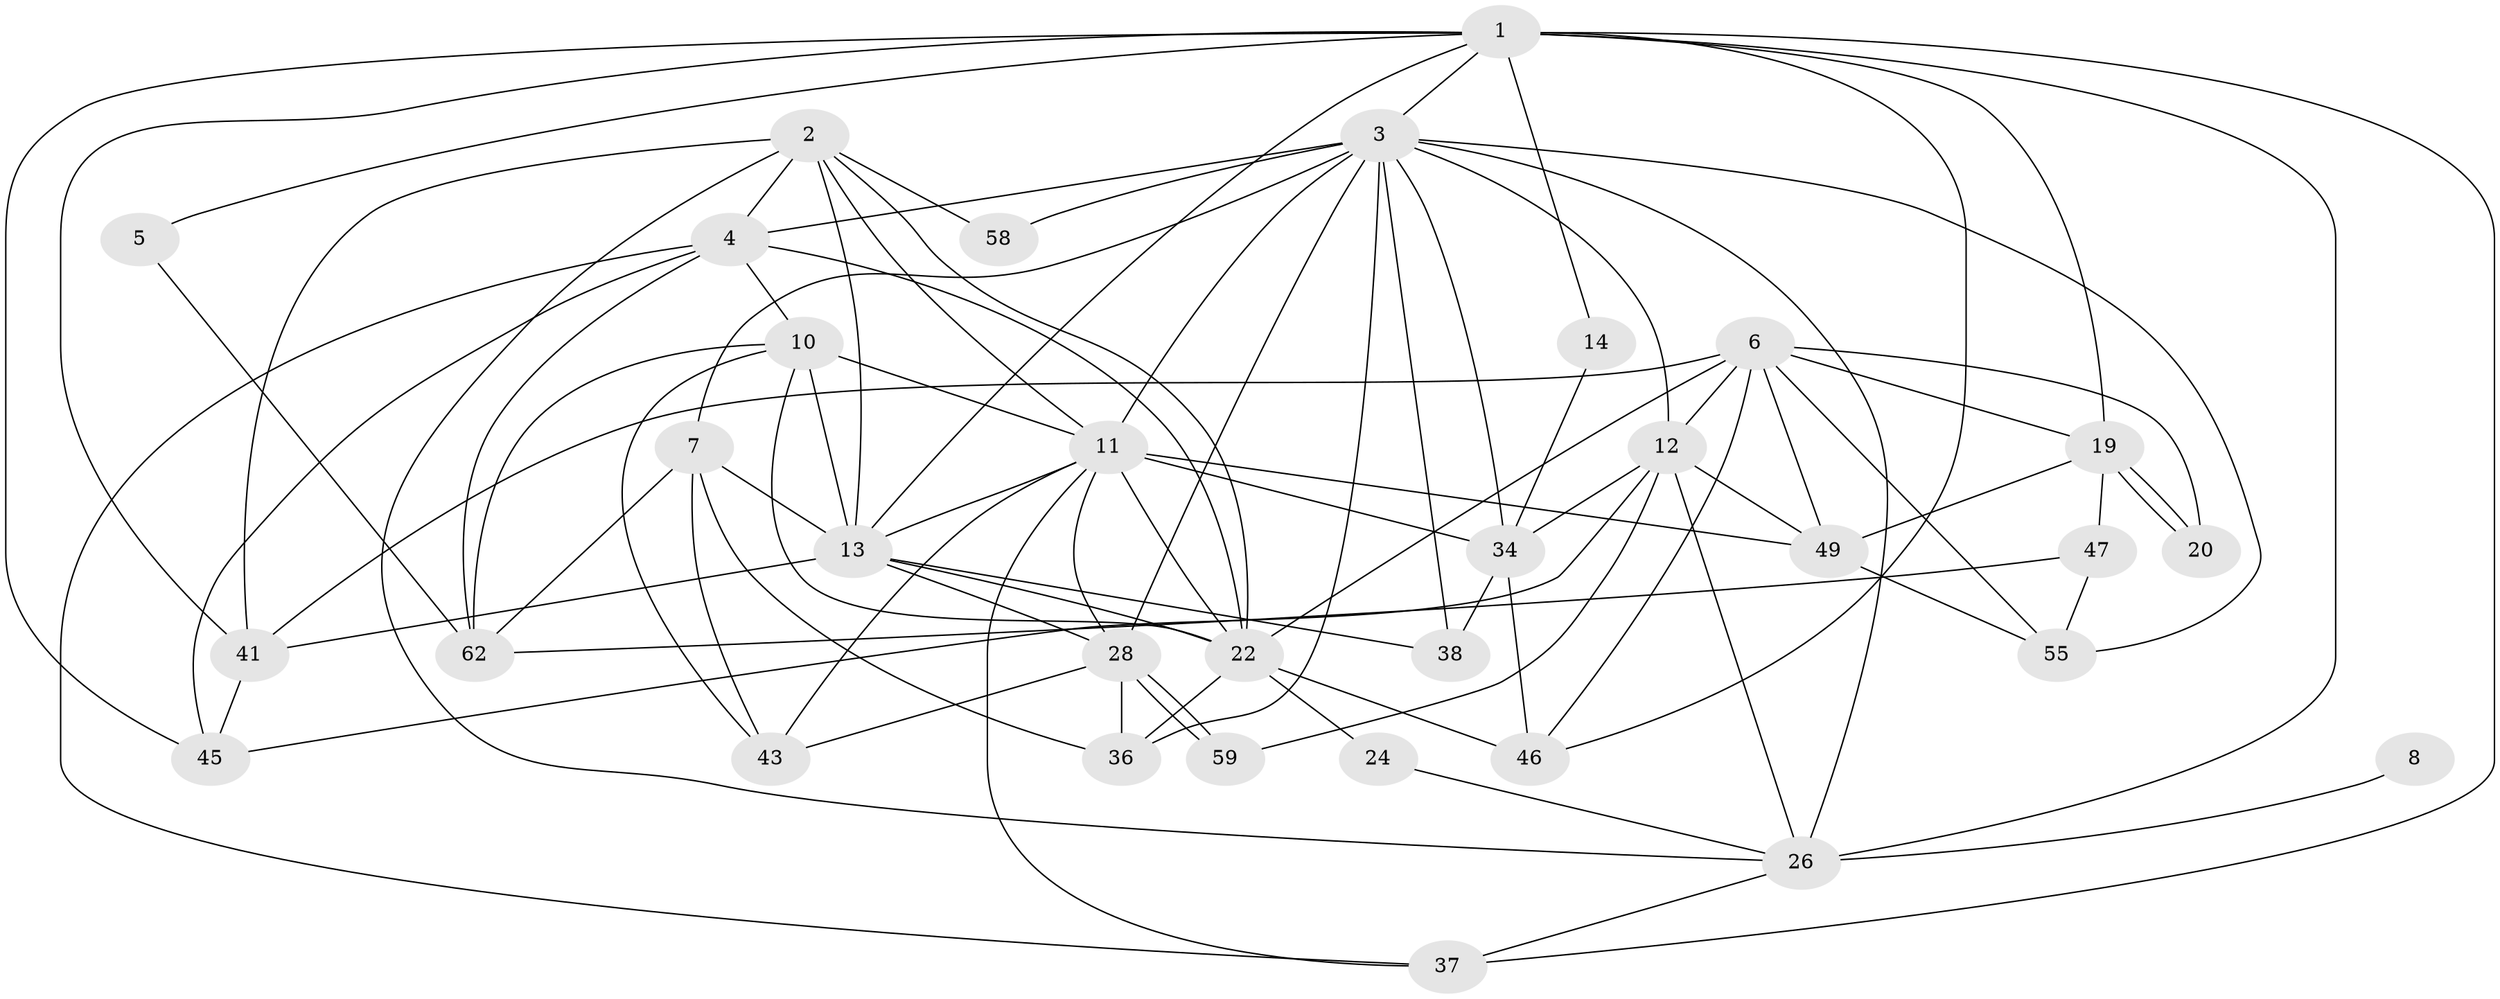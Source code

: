 // original degree distribution, {2: 0.15151515151515152, 3: 0.22727272727272727, 6: 0.15151515151515152, 4: 0.2727272727272727, 5: 0.18181818181818182, 7: 0.015151515151515152}
// Generated by graph-tools (version 1.1) at 2025/15/03/09/25 04:15:12]
// undirected, 33 vertices, 88 edges
graph export_dot {
graph [start="1"]
  node [color=gray90,style=filled];
  1 [super="+9"];
  2 [super="+50"];
  3 [super="+21+17"];
  4 [super="+23"];
  5;
  6 [super="+66+29"];
  7 [super="+15"];
  8;
  10 [super="+52"];
  11 [super="+16+27"];
  12 [super="+60+57+33"];
  13 [super="+40+18+61"];
  14;
  19 [super="+42"];
  20;
  22 [super="+44"];
  24;
  26 [super="+30"];
  28 [super="+56"];
  34;
  36 [super="+39"];
  37;
  38;
  41 [super="+53"];
  43;
  45;
  46;
  47;
  49;
  55;
  58;
  59;
  62;
  1 -- 46;
  1 -- 3;
  1 -- 5;
  1 -- 37;
  1 -- 41;
  1 -- 45;
  1 -- 13 [weight=2];
  1 -- 14;
  1 -- 19;
  1 -- 26 [weight=2];
  2 -- 4;
  2 -- 13;
  2 -- 22;
  2 -- 41;
  2 -- 58;
  2 -- 11;
  2 -- 26;
  3 -- 58;
  3 -- 4;
  3 -- 34 [weight=2];
  3 -- 36;
  3 -- 38;
  3 -- 11 [weight=2];
  3 -- 55;
  3 -- 28;
  3 -- 12;
  3 -- 26;
  3 -- 7;
  4 -- 10;
  4 -- 37;
  4 -- 22;
  4 -- 45;
  4 -- 62;
  5 -- 62;
  6 -- 41 [weight=2];
  6 -- 19;
  6 -- 55;
  6 -- 46;
  6 -- 49;
  6 -- 20;
  6 -- 22;
  6 -- 12;
  7 -- 43;
  7 -- 13;
  7 -- 36;
  7 -- 62;
  8 -- 26 [weight=2];
  10 -- 22;
  10 -- 43;
  10 -- 62;
  10 -- 13;
  10 -- 11;
  11 -- 34;
  11 -- 37;
  11 -- 49;
  11 -- 43;
  11 -- 13;
  11 -- 28;
  11 -- 22;
  12 -- 49;
  12 -- 59;
  12 -- 34;
  12 -- 45;
  12 -- 26 [weight=2];
  13 -- 28;
  13 -- 41;
  13 -- 38;
  13 -- 22;
  14 -- 34;
  19 -- 47;
  19 -- 20;
  19 -- 20;
  19 -- 49;
  22 -- 46 [weight=2];
  22 -- 36;
  22 -- 24;
  24 -- 26;
  26 -- 37;
  28 -- 59;
  28 -- 59;
  28 -- 36;
  28 -- 43;
  34 -- 38;
  34 -- 46;
  41 -- 45;
  47 -- 62;
  47 -- 55;
  49 -- 55;
}
